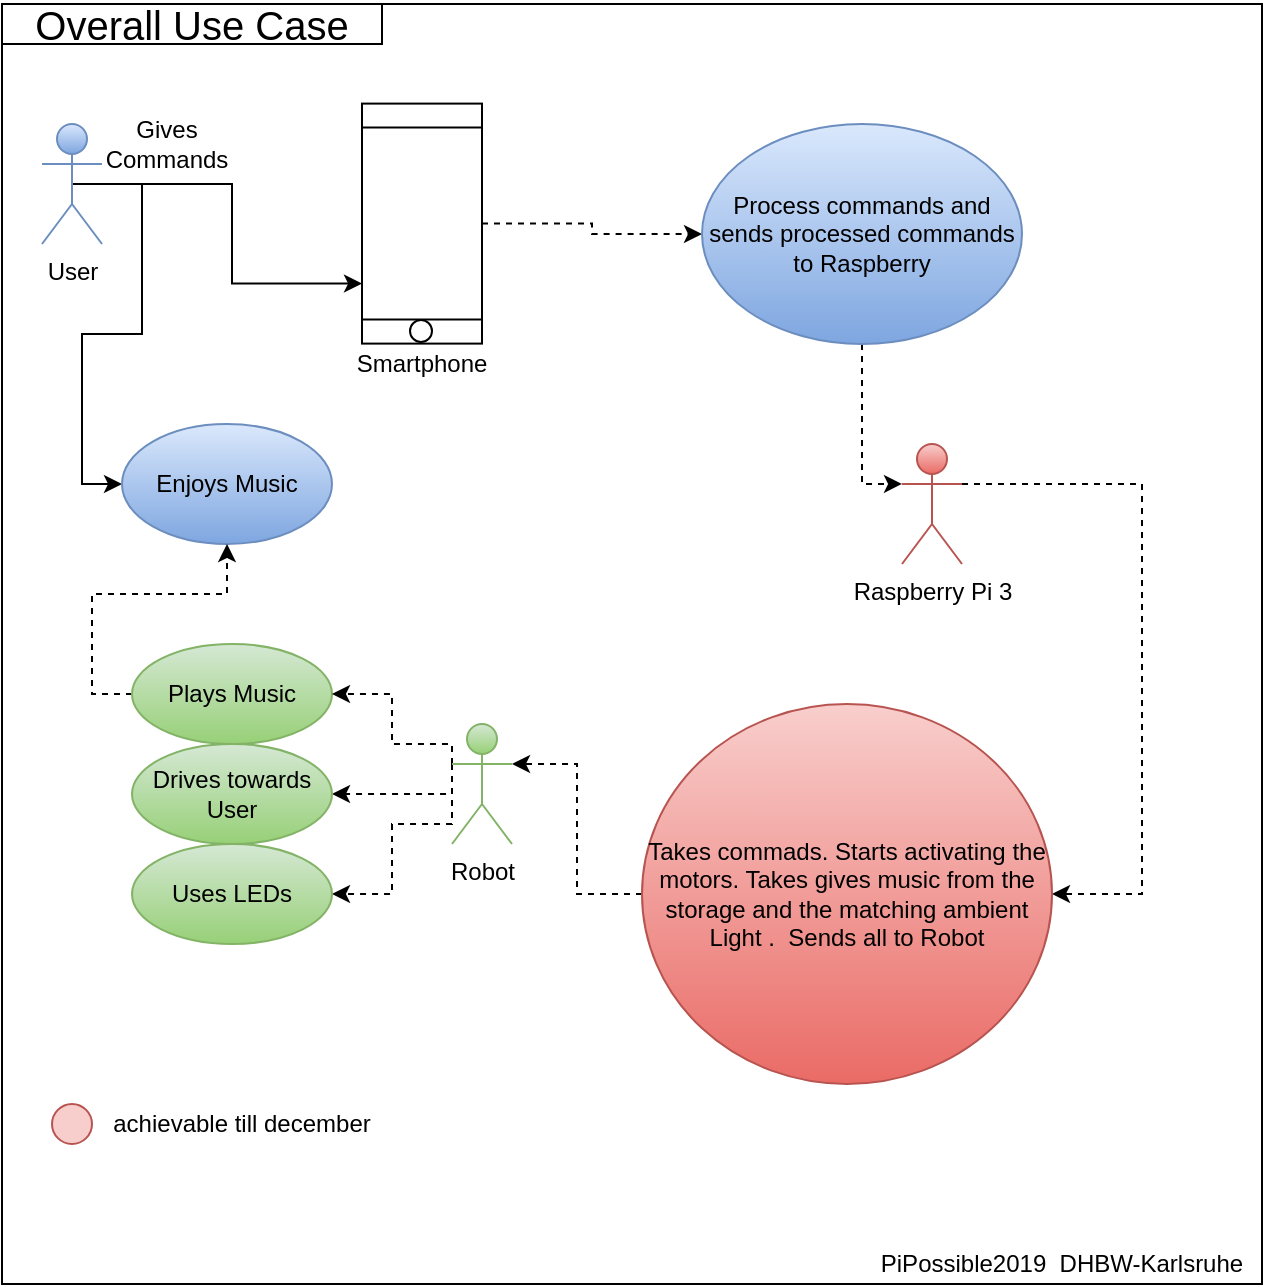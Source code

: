 <mxfile version="12.1.3" type="github" pages="1">
  <diagram id="sEILYJX3dbO1V5t82YOn" name="Page-1">
    <mxGraphModel dx="1024" dy="517" grid="1" gridSize="10" guides="1" tooltips="1" connect="1" arrows="1" fold="1" page="1" pageScale="1" pageWidth="827" pageHeight="1169" math="0" shadow="0">
      <root>
        <mxCell id="0"/>
        <mxCell id="1" parent="0"/>
        <mxCell id="4KHAkhtwJCvOGNMEtZGW-3" value="" style="rounded=0;whiteSpace=wrap;html=1;fontFamily=Helvetica;" parent="1" vertex="1">
          <mxGeometry x="120" y="40" width="630" height="640" as="geometry"/>
        </mxCell>
        <mxCell id="4KHAkhtwJCvOGNMEtZGW-4" value="&lt;font style=&quot;font-size: 20px&quot;&gt;Overall Use Case&lt;/font&gt;" style="text;html=1;strokeColor=#000000;fillColor=none;align=center;verticalAlign=middle;whiteSpace=wrap;rounded=0;fontStyle=0;strokeWidth=1;" parent="1" vertex="1">
          <mxGeometry x="120" y="40" width="190" height="20" as="geometry"/>
        </mxCell>
        <mxCell id="4KHAkhtwJCvOGNMEtZGW-5" value="PiPossible2019&amp;nbsp; DHBW-Karlsruhe" style="text;html=1;strokeColor=none;fillColor=none;align=center;verticalAlign=middle;whiteSpace=wrap;rounded=0;" parent="1" vertex="1">
          <mxGeometry x="550" y="660" width="200" height="20" as="geometry"/>
        </mxCell>
        <mxCell id="4KHAkhtwJCvOGNMEtZGW-14" style="edgeStyle=orthogonalEdgeStyle;rounded=0;orthogonalLoop=1;jettySize=auto;html=1;exitX=0.5;exitY=0.5;exitDx=0;exitDy=0;exitPerimeter=0;entryX=0.75;entryY=1;entryDx=0;entryDy=0;fontFamily=Helvetica;" parent="1" source="4KHAkhtwJCvOGNMEtZGW-2" target="4KHAkhtwJCvOGNMEtZGW-9" edge="1">
          <mxGeometry relative="1" as="geometry"/>
        </mxCell>
        <mxCell id="4KHAkhtwJCvOGNMEtZGW-19" style="edgeStyle=orthogonalEdgeStyle;rounded=0;orthogonalLoop=1;jettySize=auto;html=1;exitX=0.5;exitY=0.5;exitDx=0;exitDy=0;exitPerimeter=0;entryX=0;entryY=0.5;entryDx=0;entryDy=0;fontFamily=Helvetica;" parent="1" source="4KHAkhtwJCvOGNMEtZGW-2" target="4KHAkhtwJCvOGNMEtZGW-18" edge="1">
          <mxGeometry relative="1" as="geometry"/>
        </mxCell>
        <object label="User&lt;br&gt;" id="4KHAkhtwJCvOGNMEtZGW-2">
          <mxCell style="shape=umlActor;verticalLabelPosition=bottom;labelBackgroundColor=#ffffff;verticalAlign=top;html=1;gradientColor=#7ea6e0;fillColor=#dae8fc;strokeColor=#6c8ebf;" parent="1" vertex="1">
            <mxGeometry x="140" y="100" width="30" height="60" as="geometry"/>
          </mxCell>
        </object>
        <mxCell id="4KHAkhtwJCvOGNMEtZGW-28" style="edgeStyle=orthogonalEdgeStyle;rounded=0;orthogonalLoop=1;jettySize=auto;html=1;exitX=0.5;exitY=0;exitDx=0;exitDy=0;fontFamily=Helvetica;dashed=1;" parent="1" source="4KHAkhtwJCvOGNMEtZGW-9" target="4KHAkhtwJCvOGNMEtZGW-25" edge="1">
          <mxGeometry relative="1" as="geometry"/>
        </mxCell>
        <mxCell id="4KHAkhtwJCvOGNMEtZGW-9" value="" style="shape=process;whiteSpace=wrap;html=1;backgroundOutline=1;strokeWidth=1;fontFamily=Helvetica;direction=south;" parent="1" vertex="1">
          <mxGeometry x="300" y="89.8" width="60" height="120" as="geometry"/>
        </mxCell>
        <mxCell id="4KHAkhtwJCvOGNMEtZGW-10" value="Smartphone" style="text;html=1;strokeColor=none;fillColor=none;align=center;verticalAlign=middle;whiteSpace=wrap;rounded=0;fontFamily=Helvetica;" parent="1" vertex="1">
          <mxGeometry x="310" y="210" width="40" height="20" as="geometry"/>
        </mxCell>
        <mxCell id="4KHAkhtwJCvOGNMEtZGW-15" value="Gives Commands" style="text;html=1;strokeColor=none;fillColor=none;align=center;verticalAlign=middle;whiteSpace=wrap;rounded=0;fontFamily=Helvetica;rotation=0;" parent="1" vertex="1">
          <mxGeometry x="170" y="100" width="65" height="20" as="geometry"/>
        </mxCell>
        <mxCell id="4KHAkhtwJCvOGNMEtZGW-18" value="Enjoys Music" style="ellipse;whiteSpace=wrap;html=1;strokeColor=#6c8ebf;strokeWidth=1;fontFamily=Helvetica;fillColor=#dae8fc;gradientColor=#7ea6e0;" parent="1" vertex="1">
          <mxGeometry x="180" y="250" width="105" height="60" as="geometry"/>
        </mxCell>
        <mxCell id="4KHAkhtwJCvOGNMEtZGW-37" style="edgeStyle=orthogonalEdgeStyle;rounded=0;orthogonalLoop=1;jettySize=auto;html=1;exitX=0;exitY=0.5;exitDx=0;exitDy=0;entryX=0.5;entryY=1;entryDx=0;entryDy=0;dashed=1;fontFamily=Helvetica;" parent="1" source="4KHAkhtwJCvOGNMEtZGW-20" target="4KHAkhtwJCvOGNMEtZGW-18" edge="1">
          <mxGeometry relative="1" as="geometry"/>
        </mxCell>
        <mxCell id="4KHAkhtwJCvOGNMEtZGW-20" value="Plays Music" style="ellipse;whiteSpace=wrap;html=1;strokeColor=#82b366;strokeWidth=1;fontFamily=Helvetica;gradientColor=#97d077;fillColor=#d5e8d4;" parent="1" vertex="1">
          <mxGeometry x="185" y="360" width="100" height="50" as="geometry"/>
        </mxCell>
        <mxCell id="4KHAkhtwJCvOGNMEtZGW-34" style="edgeStyle=orthogonalEdgeStyle;rounded=0;orthogonalLoop=1;jettySize=auto;html=1;exitX=0;exitY=0.333;exitDx=0;exitDy=0;exitPerimeter=0;entryX=1;entryY=0.5;entryDx=0;entryDy=0;dashed=1;fontFamily=Helvetica;" parent="1" source="4KHAkhtwJCvOGNMEtZGW-21" target="4KHAkhtwJCvOGNMEtZGW-20" edge="1">
          <mxGeometry relative="1" as="geometry">
            <Array as="points">
              <mxPoint x="345" y="410"/>
              <mxPoint x="315" y="410"/>
              <mxPoint x="315" y="385"/>
            </Array>
          </mxGeometry>
        </mxCell>
        <mxCell id="4KHAkhtwJCvOGNMEtZGW-35" style="edgeStyle=orthogonalEdgeStyle;rounded=0;orthogonalLoop=1;jettySize=auto;html=1;exitX=0;exitY=0.333;exitDx=0;exitDy=0;exitPerimeter=0;entryX=1;entryY=0.5;entryDx=0;entryDy=0;dashed=1;fontFamily=Helvetica;" parent="1" source="4KHAkhtwJCvOGNMEtZGW-21" target="4KHAkhtwJCvOGNMEtZGW-23" edge="1">
          <mxGeometry relative="1" as="geometry">
            <Array as="points">
              <mxPoint x="345" y="435"/>
            </Array>
          </mxGeometry>
        </mxCell>
        <mxCell id="4KHAkhtwJCvOGNMEtZGW-36" style="edgeStyle=orthogonalEdgeStyle;rounded=0;orthogonalLoop=1;jettySize=auto;html=1;exitX=0;exitY=0.333;exitDx=0;exitDy=0;exitPerimeter=0;entryX=1;entryY=0.5;entryDx=0;entryDy=0;dashed=1;fontFamily=Helvetica;" parent="1" source="4KHAkhtwJCvOGNMEtZGW-21" target="4KHAkhtwJCvOGNMEtZGW-24" edge="1">
          <mxGeometry relative="1" as="geometry">
            <Array as="points">
              <mxPoint x="345" y="450"/>
              <mxPoint x="315" y="450"/>
              <mxPoint x="315" y="485"/>
            </Array>
          </mxGeometry>
        </mxCell>
        <mxCell id="4KHAkhtwJCvOGNMEtZGW-21" value="Robot" style="shape=umlActor;verticalLabelPosition=bottom;labelBackgroundColor=#ffffff;verticalAlign=top;html=1;outlineConnect=0;strokeColor=#82b366;strokeWidth=1;fontFamily=Helvetica;gradientColor=#97d077;fillColor=#d5e8d4;" parent="1" vertex="1">
          <mxGeometry x="345" y="400" width="30" height="60" as="geometry"/>
        </mxCell>
        <mxCell id="4KHAkhtwJCvOGNMEtZGW-23" value="Drives towards User" style="ellipse;whiteSpace=wrap;html=1;strokeColor=#82b366;strokeWidth=1;fontFamily=Helvetica;gradientColor=#97d077;fillColor=#d5e8d4;" parent="1" vertex="1">
          <mxGeometry x="185" y="410" width="100" height="50" as="geometry"/>
        </mxCell>
        <mxCell id="4KHAkhtwJCvOGNMEtZGW-24" value="Uses LEDs" style="ellipse;whiteSpace=wrap;html=1;strokeColor=#82b366;strokeWidth=1;fontFamily=Helvetica;gradientColor=#97d077;fillColor=#d5e8d4;" parent="1" vertex="1">
          <mxGeometry x="185" y="460" width="100" height="50" as="geometry"/>
        </mxCell>
        <mxCell id="4KHAkhtwJCvOGNMEtZGW-30" style="edgeStyle=orthogonalEdgeStyle;rounded=0;orthogonalLoop=1;jettySize=auto;html=1;exitX=0.5;exitY=1;exitDx=0;exitDy=0;entryX=0;entryY=0.333;entryDx=0;entryDy=0;entryPerimeter=0;dashed=1;fontFamily=Helvetica;" parent="1" source="4KHAkhtwJCvOGNMEtZGW-25" target="4KHAkhtwJCvOGNMEtZGW-26" edge="1">
          <mxGeometry relative="1" as="geometry"/>
        </mxCell>
        <mxCell id="4KHAkhtwJCvOGNMEtZGW-25" value="Process commands and sends processed commands to Raspberry" style="ellipse;whiteSpace=wrap;html=1;strokeColor=#6c8ebf;strokeWidth=1;fontFamily=Helvetica;gradientColor=#7ea6e0;fillColor=#dae8fc;" parent="1" vertex="1">
          <mxGeometry x="470" y="100" width="160" height="110" as="geometry"/>
        </mxCell>
        <mxCell id="4KHAkhtwJCvOGNMEtZGW-32" style="edgeStyle=orthogonalEdgeStyle;rounded=0;orthogonalLoop=1;jettySize=auto;html=1;exitX=1;exitY=0.333;exitDx=0;exitDy=0;exitPerimeter=0;entryX=1;entryY=0.5;entryDx=0;entryDy=0;dashed=1;fontFamily=Helvetica;" parent="1" source="4KHAkhtwJCvOGNMEtZGW-26" target="4KHAkhtwJCvOGNMEtZGW-31" edge="1">
          <mxGeometry relative="1" as="geometry">
            <Array as="points">
              <mxPoint x="690" y="280"/>
              <mxPoint x="690" y="485"/>
            </Array>
          </mxGeometry>
        </mxCell>
        <mxCell id="4KHAkhtwJCvOGNMEtZGW-26" value="Raspberry Pi 3&lt;br&gt;" style="shape=umlActor;verticalLabelPosition=bottom;labelBackgroundColor=#ffffff;verticalAlign=top;html=1;outlineConnect=0;strokeColor=#b85450;strokeWidth=1;fontFamily=Helvetica;gradientColor=#ea6b66;fillColor=#f8cecc;" parent="1" vertex="1">
          <mxGeometry x="570" y="260" width="30" height="60" as="geometry"/>
        </mxCell>
        <mxCell id="4KHAkhtwJCvOGNMEtZGW-33" style="edgeStyle=orthogonalEdgeStyle;rounded=0;orthogonalLoop=1;jettySize=auto;html=1;exitX=0;exitY=0.5;exitDx=0;exitDy=0;entryX=1;entryY=0.333;entryDx=0;entryDy=0;entryPerimeter=0;dashed=1;fontFamily=Helvetica;" parent="1" source="4KHAkhtwJCvOGNMEtZGW-31" target="4KHAkhtwJCvOGNMEtZGW-21" edge="1">
          <mxGeometry relative="1" as="geometry"/>
        </mxCell>
        <mxCell id="4KHAkhtwJCvOGNMEtZGW-31" value="Takes commads. Starts activating the motors. Takes gives music from the storage and the matching ambient Light .&amp;nbsp; Sends all to Robot" style="ellipse;whiteSpace=wrap;html=1;strokeColor=#b85450;strokeWidth=1;fontFamily=Helvetica;gradientColor=#ea6b66;fillColor=#f8cecc;" parent="1" vertex="1">
          <mxGeometry x="440" y="390" width="205" height="190" as="geometry"/>
        </mxCell>
        <mxCell id="4KHAkhtwJCvOGNMEtZGW-38" value="" style="ellipse;whiteSpace=wrap;html=1;aspect=fixed;strokeColor=#000000;strokeWidth=1;fontFamily=Helvetica;" parent="1" vertex="1">
          <mxGeometry x="324" y="198" width="11" height="11" as="geometry"/>
        </mxCell>
        <mxCell id="56sXVx-GKUsqskNJvJ8G-1" value="" style="ellipse;whiteSpace=wrap;html=1;aspect=fixed;fillColor=#f8cecc;strokeColor=#b85450;" vertex="1" parent="1">
          <mxGeometry x="145" y="590" width="20" height="20" as="geometry"/>
        </mxCell>
        <mxCell id="56sXVx-GKUsqskNJvJ8G-2" value="achievable till december" style="text;html=1;strokeColor=none;fillColor=none;align=center;verticalAlign=middle;whiteSpace=wrap;rounded=0;" vertex="1" parent="1">
          <mxGeometry x="170" y="590" width="140" height="20" as="geometry"/>
        </mxCell>
      </root>
    </mxGraphModel>
  </diagram>
</mxfile>
